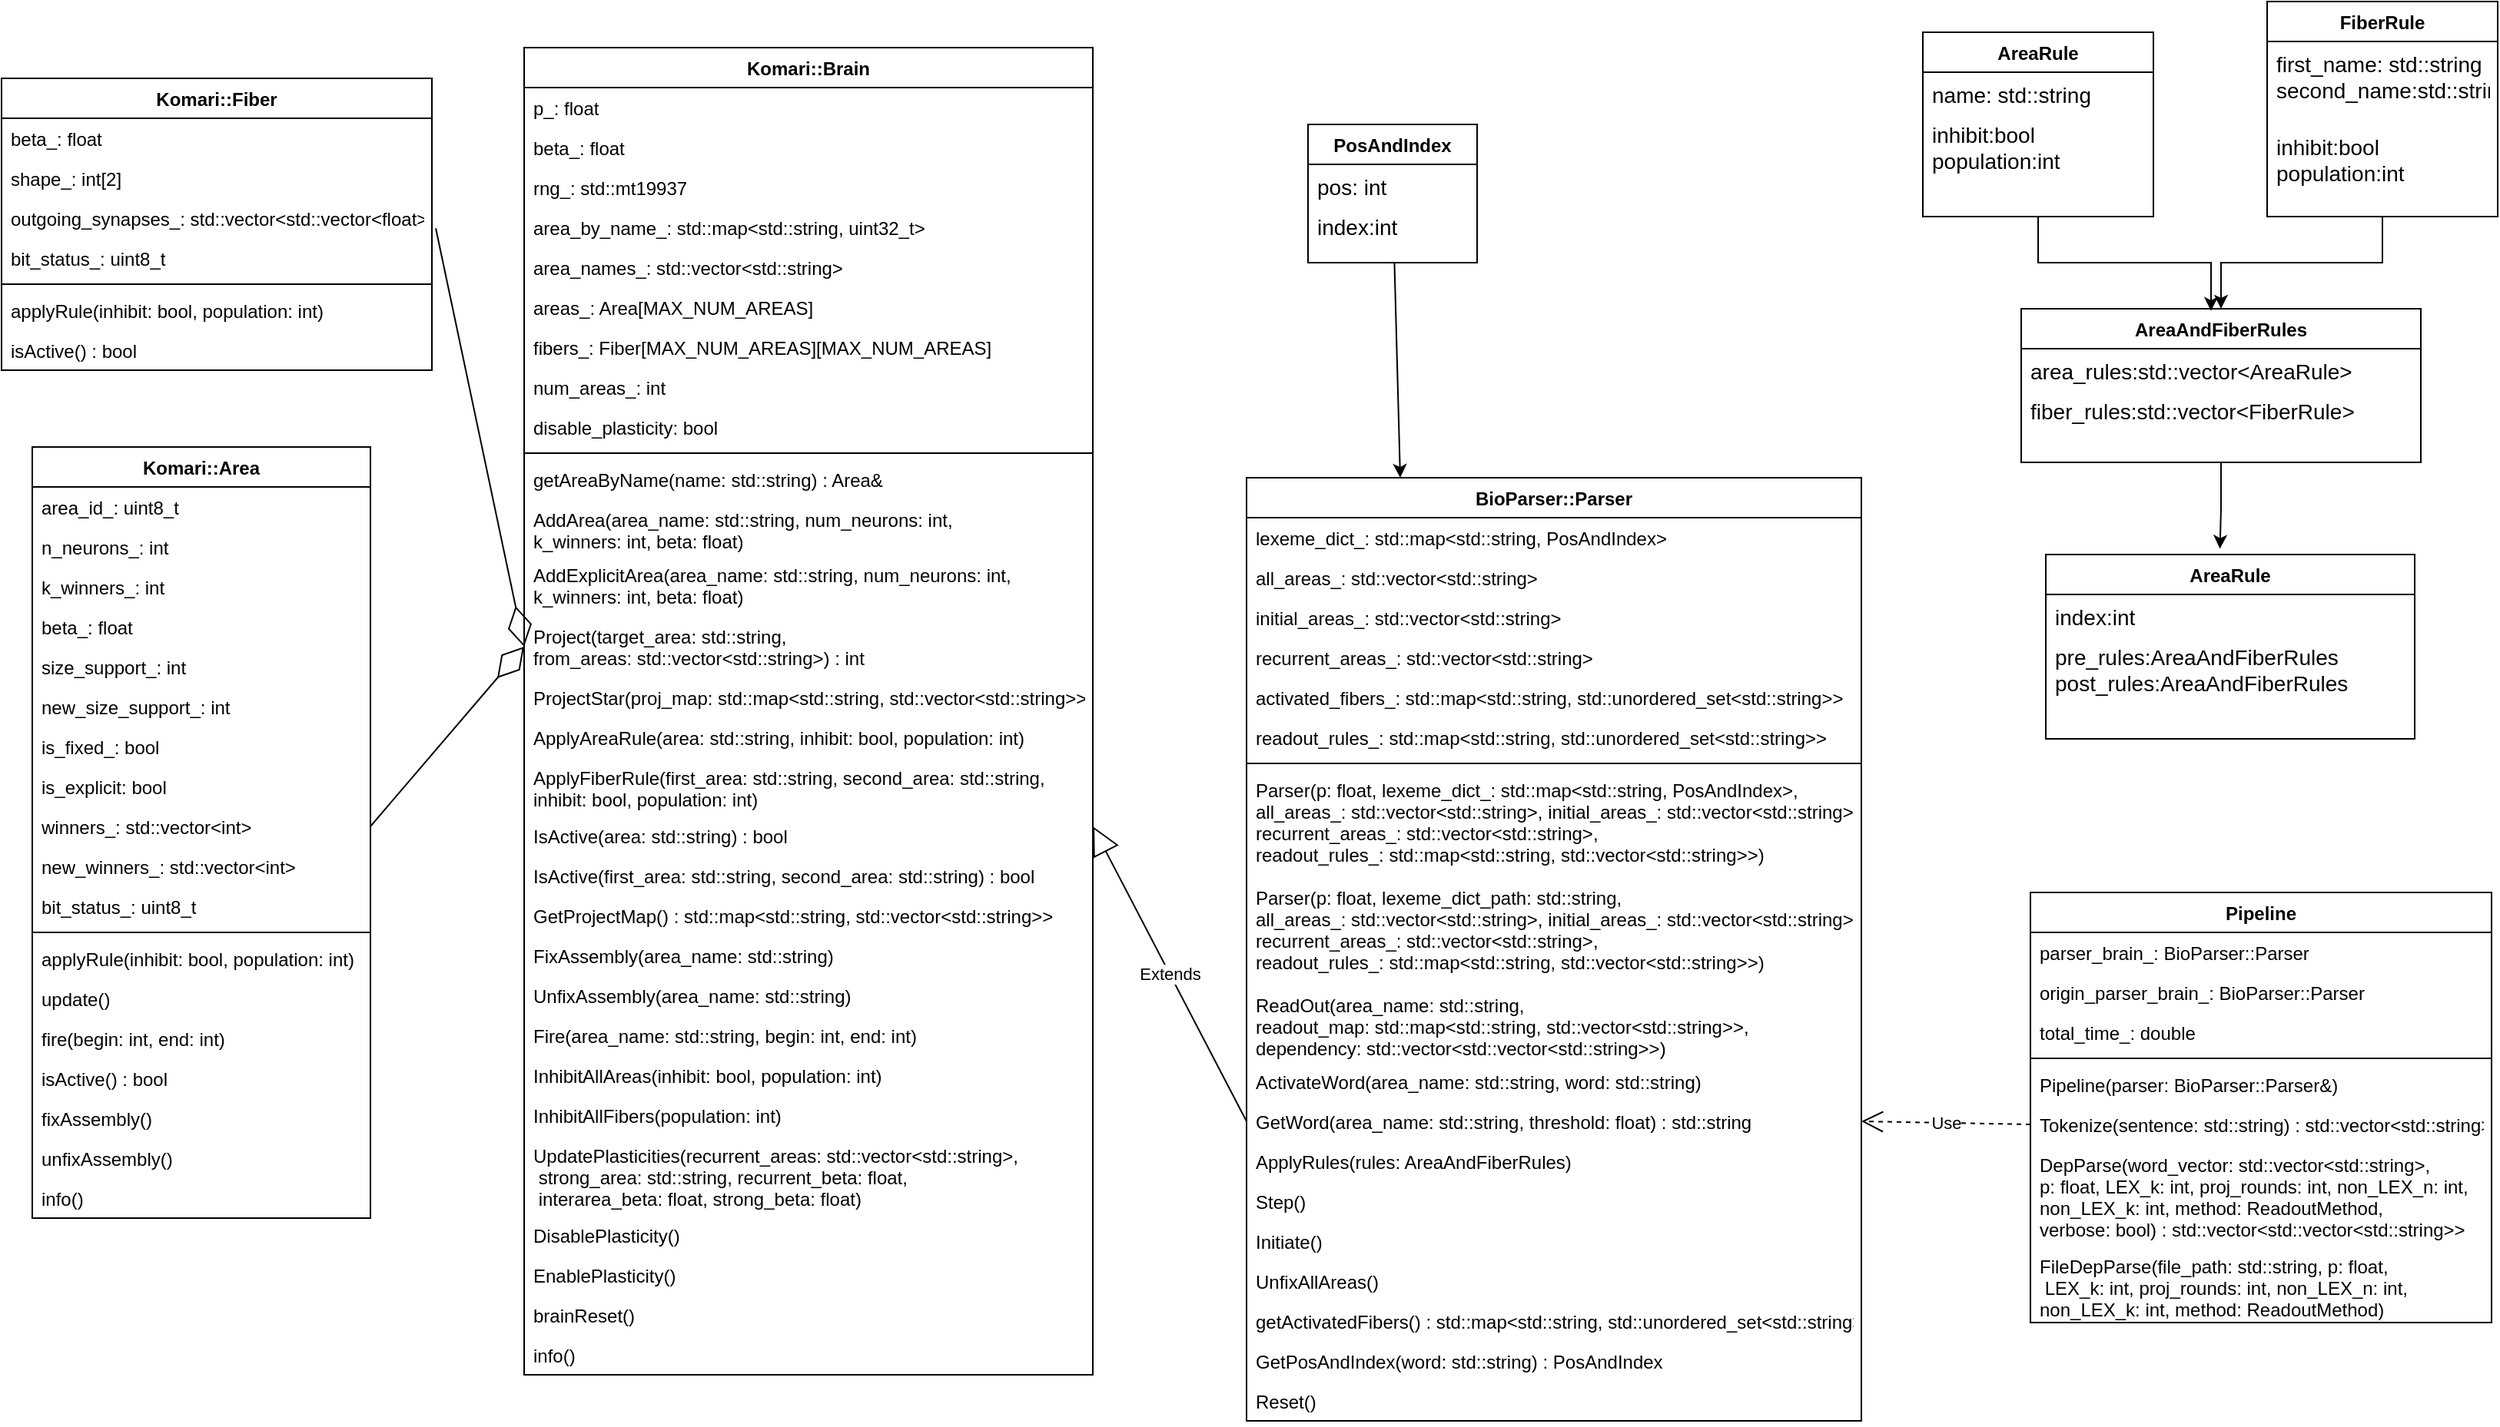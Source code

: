 <mxfile version="24.4.4" type="device">
  <diagram id="C5RBs43oDa-KdzZeNtuy" name="Page-1">
    <mxGraphModel dx="1822" dy="1058" grid="1" gridSize="10" guides="1" tooltips="1" connect="1" arrows="1" fold="1" page="1" pageScale="1" pageWidth="827" pageHeight="1169" math="0" shadow="0">
      <root>
        <mxCell id="WIyWlLk6GJQsqaUBKTNV-0" />
        <mxCell id="WIyWlLk6GJQsqaUBKTNV-1" parent="WIyWlLk6GJQsqaUBKTNV-0" />
        <mxCell id="zkfFHV4jXpPFQw0GAbJ--0" value="Komari::Area" style="swimlane;fontStyle=1;align=center;verticalAlign=top;childLayout=stackLayout;horizontal=1;startSize=26;horizontalStack=0;resizeParent=1;resizeLast=0;collapsible=1;marginBottom=0;rounded=0;shadow=0;strokeWidth=1;" parent="WIyWlLk6GJQsqaUBKTNV-1" vertex="1">
          <mxGeometry x="170" y="510" width="220" height="502" as="geometry">
            <mxRectangle x="230" y="140" width="160" height="26" as="alternateBounds" />
          </mxGeometry>
        </mxCell>
        <mxCell id="zkfFHV4jXpPFQw0GAbJ--1" value="area_id_: uint8_t" style="text;align=left;verticalAlign=top;spacingLeft=4;spacingRight=4;overflow=hidden;rotatable=0;points=[[0,0.5],[1,0.5]];portConstraint=eastwest;" parent="zkfFHV4jXpPFQw0GAbJ--0" vertex="1">
          <mxGeometry y="26" width="220" height="26" as="geometry" />
        </mxCell>
        <mxCell id="zkfFHV4jXpPFQw0GAbJ--2" value="n_neurons_: int" style="text;align=left;verticalAlign=top;spacingLeft=4;spacingRight=4;overflow=hidden;rotatable=0;points=[[0,0.5],[1,0.5]];portConstraint=eastwest;rounded=0;shadow=0;html=0;" parent="zkfFHV4jXpPFQw0GAbJ--0" vertex="1">
          <mxGeometry y="52" width="220" height="26" as="geometry" />
        </mxCell>
        <mxCell id="zkfFHV4jXpPFQw0GAbJ--3" value="k_winners_: int" style="text;align=left;verticalAlign=top;spacingLeft=4;spacingRight=4;overflow=hidden;rotatable=0;points=[[0,0.5],[1,0.5]];portConstraint=eastwest;rounded=0;shadow=0;html=0;" parent="zkfFHV4jXpPFQw0GAbJ--0" vertex="1">
          <mxGeometry y="78" width="220" height="26" as="geometry" />
        </mxCell>
        <mxCell id="tottdEG-GUZgyUz6kuhv-3" value="beta_: float" style="text;align=left;verticalAlign=top;spacingLeft=4;spacingRight=4;overflow=hidden;rotatable=0;points=[[0,0.5],[1,0.5]];portConstraint=eastwest;rounded=0;shadow=0;html=0;" parent="zkfFHV4jXpPFQw0GAbJ--0" vertex="1">
          <mxGeometry y="104" width="220" height="26" as="geometry" />
        </mxCell>
        <mxCell id="tottdEG-GUZgyUz6kuhv-4" value="size_support_: int" style="text;align=left;verticalAlign=top;spacingLeft=4;spacingRight=4;overflow=hidden;rotatable=0;points=[[0,0.5],[1,0.5]];portConstraint=eastwest;rounded=0;shadow=0;html=0;" parent="zkfFHV4jXpPFQw0GAbJ--0" vertex="1">
          <mxGeometry y="130" width="220" height="26" as="geometry" />
        </mxCell>
        <mxCell id="tottdEG-GUZgyUz6kuhv-6" value="new_size_support_: int" style="text;align=left;verticalAlign=top;spacingLeft=4;spacingRight=4;overflow=hidden;rotatable=0;points=[[0,0.5],[1,0.5]];portConstraint=eastwest;rounded=0;shadow=0;html=0;" parent="zkfFHV4jXpPFQw0GAbJ--0" vertex="1">
          <mxGeometry y="156" width="220" height="26" as="geometry" />
        </mxCell>
        <mxCell id="tottdEG-GUZgyUz6kuhv-7" value="is_fixed_: bool" style="text;align=left;verticalAlign=top;spacingLeft=4;spacingRight=4;overflow=hidden;rotatable=0;points=[[0,0.5],[1,0.5]];portConstraint=eastwest;rounded=0;shadow=0;html=0;" parent="zkfFHV4jXpPFQw0GAbJ--0" vertex="1">
          <mxGeometry y="182" width="220" height="26" as="geometry" />
        </mxCell>
        <mxCell id="tottdEG-GUZgyUz6kuhv-5" value="is_explicit: bool" style="text;align=left;verticalAlign=top;spacingLeft=4;spacingRight=4;overflow=hidden;rotatable=0;points=[[0,0.5],[1,0.5]];portConstraint=eastwest;rounded=0;shadow=0;html=0;" parent="zkfFHV4jXpPFQw0GAbJ--0" vertex="1">
          <mxGeometry y="208" width="220" height="26" as="geometry" />
        </mxCell>
        <mxCell id="tottdEG-GUZgyUz6kuhv-9" value="winners_: std::vector&lt;int&gt;" style="text;align=left;verticalAlign=top;spacingLeft=4;spacingRight=4;overflow=hidden;rotatable=0;points=[[0,0.5],[1,0.5]];portConstraint=eastwest;rounded=0;shadow=0;html=0;" parent="zkfFHV4jXpPFQw0GAbJ--0" vertex="1">
          <mxGeometry y="234" width="220" height="26" as="geometry" />
        </mxCell>
        <mxCell id="tottdEG-GUZgyUz6kuhv-8" value="new_winners_: std::vector&lt;int&gt;" style="text;align=left;verticalAlign=top;spacingLeft=4;spacingRight=4;overflow=hidden;rotatable=0;points=[[0,0.5],[1,0.5]];portConstraint=eastwest;rounded=0;shadow=0;html=0;" parent="zkfFHV4jXpPFQw0GAbJ--0" vertex="1">
          <mxGeometry y="260" width="220" height="26" as="geometry" />
        </mxCell>
        <mxCell id="tottdEG-GUZgyUz6kuhv-10" value="bit_status_: uint8_t" style="text;align=left;verticalAlign=top;spacingLeft=4;spacingRight=4;overflow=hidden;rotatable=0;points=[[0,0.5],[1,0.5]];portConstraint=eastwest;rounded=0;shadow=0;html=0;" parent="zkfFHV4jXpPFQw0GAbJ--0" vertex="1">
          <mxGeometry y="286" width="220" height="26" as="geometry" />
        </mxCell>
        <mxCell id="zkfFHV4jXpPFQw0GAbJ--4" value="" style="line;html=1;strokeWidth=1;align=left;verticalAlign=middle;spacingTop=-1;spacingLeft=3;spacingRight=3;rotatable=0;labelPosition=right;points=[];portConstraint=eastwest;" parent="zkfFHV4jXpPFQw0GAbJ--0" vertex="1">
          <mxGeometry y="312" width="220" height="8" as="geometry" />
        </mxCell>
        <mxCell id="tottdEG-GUZgyUz6kuhv-2" value="applyRule(inhibit: bool, population: int)" style="text;align=left;verticalAlign=top;spacingLeft=4;spacingRight=4;overflow=hidden;rotatable=0;points=[[0,0.5],[1,0.5]];portConstraint=eastwest;rounded=0;shadow=0;html=0;" parent="zkfFHV4jXpPFQw0GAbJ--0" vertex="1">
          <mxGeometry y="320" width="220" height="26" as="geometry" />
        </mxCell>
        <mxCell id="tottdEG-GUZgyUz6kuhv-1" value="update()" style="text;align=left;verticalAlign=top;spacingLeft=4;spacingRight=4;overflow=hidden;rotatable=0;points=[[0,0.5],[1,0.5]];portConstraint=eastwest;rounded=0;shadow=0;html=0;" parent="zkfFHV4jXpPFQw0GAbJ--0" vertex="1">
          <mxGeometry y="346" width="220" height="26" as="geometry" />
        </mxCell>
        <mxCell id="tottdEG-GUZgyUz6kuhv-15" value="fire(begin: int, end: int)" style="text;align=left;verticalAlign=top;spacingLeft=4;spacingRight=4;overflow=hidden;rotatable=0;points=[[0,0.5],[1,0.5]];portConstraint=eastwest;" parent="zkfFHV4jXpPFQw0GAbJ--0" vertex="1">
          <mxGeometry y="372" width="220" height="26" as="geometry" />
        </mxCell>
        <mxCell id="tottdEG-GUZgyUz6kuhv-14" value="isActive() : bool" style="text;align=left;verticalAlign=top;spacingLeft=4;spacingRight=4;overflow=hidden;rotatable=0;points=[[0,0.5],[1,0.5]];portConstraint=eastwest;" parent="zkfFHV4jXpPFQw0GAbJ--0" vertex="1">
          <mxGeometry y="398" width="220" height="26" as="geometry" />
        </mxCell>
        <mxCell id="tottdEG-GUZgyUz6kuhv-13" value="fixAssembly()" style="text;align=left;verticalAlign=top;spacingLeft=4;spacingRight=4;overflow=hidden;rotatable=0;points=[[0,0.5],[1,0.5]];portConstraint=eastwest;" parent="zkfFHV4jXpPFQw0GAbJ--0" vertex="1">
          <mxGeometry y="424" width="220" height="26" as="geometry" />
        </mxCell>
        <mxCell id="tottdEG-GUZgyUz6kuhv-16" value="unfixAssembly()" style="text;align=left;verticalAlign=top;spacingLeft=4;spacingRight=4;overflow=hidden;rotatable=0;points=[[0,0.5],[1,0.5]];portConstraint=eastwest;" parent="zkfFHV4jXpPFQw0GAbJ--0" vertex="1">
          <mxGeometry y="450" width="220" height="26" as="geometry" />
        </mxCell>
        <mxCell id="zkfFHV4jXpPFQw0GAbJ--5" value="info()" style="text;align=left;verticalAlign=top;spacingLeft=4;spacingRight=4;overflow=hidden;rotatable=0;points=[[0,0.5],[1,0.5]];portConstraint=eastwest;" parent="zkfFHV4jXpPFQw0GAbJ--0" vertex="1">
          <mxGeometry y="476" width="220" height="26" as="geometry" />
        </mxCell>
        <mxCell id="zkfFHV4jXpPFQw0GAbJ--6" value="Komari::Fiber" style="swimlane;fontStyle=1;align=center;verticalAlign=top;childLayout=stackLayout;horizontal=1;startSize=26;horizontalStack=0;resizeParent=1;resizeLast=0;collapsible=1;marginBottom=0;rounded=0;shadow=0;strokeWidth=1;" parent="WIyWlLk6GJQsqaUBKTNV-1" vertex="1">
          <mxGeometry x="150" y="270" width="280" height="190" as="geometry">
            <mxRectangle x="130" y="380" width="160" height="26" as="alternateBounds" />
          </mxGeometry>
        </mxCell>
        <mxCell id="zkfFHV4jXpPFQw0GAbJ--7" value="beta_: float" style="text;align=left;verticalAlign=top;spacingLeft=4;spacingRight=4;overflow=hidden;rotatable=0;points=[[0,0.5],[1,0.5]];portConstraint=eastwest;" parent="zkfFHV4jXpPFQw0GAbJ--6" vertex="1">
          <mxGeometry y="26" width="280" height="26" as="geometry" />
        </mxCell>
        <mxCell id="tottdEG-GUZgyUz6kuhv-18" value="shape_: int[2]" style="text;align=left;verticalAlign=top;spacingLeft=4;spacingRight=4;overflow=hidden;rotatable=0;points=[[0,0.5],[1,0.5]];portConstraint=eastwest;rounded=0;shadow=0;html=0;" parent="zkfFHV4jXpPFQw0GAbJ--6" vertex="1">
          <mxGeometry y="52" width="280" height="26" as="geometry" />
        </mxCell>
        <mxCell id="tottdEG-GUZgyUz6kuhv-17" value="outgoing_synapses_: std::vector&lt;std::vector&lt;float&gt;&gt;" style="text;align=left;verticalAlign=top;spacingLeft=4;spacingRight=4;overflow=hidden;rotatable=0;points=[[0,0.5],[1,0.5]];portConstraint=eastwest;rounded=0;shadow=0;html=0;" parent="zkfFHV4jXpPFQw0GAbJ--6" vertex="1">
          <mxGeometry y="78" width="280" height="26" as="geometry" />
        </mxCell>
        <mxCell id="zkfFHV4jXpPFQw0GAbJ--8" value="bit_status_: uint8_t" style="text;align=left;verticalAlign=top;spacingLeft=4;spacingRight=4;overflow=hidden;rotatable=0;points=[[0,0.5],[1,0.5]];portConstraint=eastwest;rounded=0;shadow=0;html=0;" parent="zkfFHV4jXpPFQw0GAbJ--6" vertex="1">
          <mxGeometry y="104" width="280" height="26" as="geometry" />
        </mxCell>
        <mxCell id="zkfFHV4jXpPFQw0GAbJ--9" value="" style="line;html=1;strokeWidth=1;align=left;verticalAlign=middle;spacingTop=-1;spacingLeft=3;spacingRight=3;rotatable=0;labelPosition=right;points=[];portConstraint=eastwest;" parent="zkfFHV4jXpPFQw0GAbJ--6" vertex="1">
          <mxGeometry y="130" width="280" height="8" as="geometry" />
        </mxCell>
        <mxCell id="zkfFHV4jXpPFQw0GAbJ--10" value="applyRule(inhibit: bool, population: int)" style="text;align=left;verticalAlign=top;spacingLeft=4;spacingRight=4;overflow=hidden;rotatable=0;points=[[0,0.5],[1,0.5]];portConstraint=eastwest;fontStyle=0" parent="zkfFHV4jXpPFQw0GAbJ--6" vertex="1">
          <mxGeometry y="138" width="280" height="26" as="geometry" />
        </mxCell>
        <mxCell id="zkfFHV4jXpPFQw0GAbJ--11" value="isActive() : bool" style="text;align=left;verticalAlign=top;spacingLeft=4;spacingRight=4;overflow=hidden;rotatable=0;points=[[0,0.5],[1,0.5]];portConstraint=eastwest;" parent="zkfFHV4jXpPFQw0GAbJ--6" vertex="1">
          <mxGeometry y="164" width="280" height="26" as="geometry" />
        </mxCell>
        <mxCell id="tottdEG-GUZgyUz6kuhv-0" value="" style="endArrow=diamondThin;endFill=0;endSize=24;html=1;rounded=0;exitX=1.009;exitY=-0.245;exitDx=0;exitDy=0;entryX=0;entryY=0.5;entryDx=0;entryDy=0;exitPerimeter=0;" parent="WIyWlLk6GJQsqaUBKTNV-1" source="zkfFHV4jXpPFQw0GAbJ--8" target="tottdEG-GUZgyUz6kuhv-41" edge="1">
          <mxGeometry width="160" relative="1" as="geometry">
            <mxPoint x="610" y="1350" as="sourcePoint" />
            <mxPoint x="770" y="1350" as="targetPoint" />
          </mxGeometry>
        </mxCell>
        <mxCell id="tottdEG-GUZgyUz6kuhv-19" value="Komari::Brain" style="swimlane;fontStyle=1;align=center;verticalAlign=top;childLayout=stackLayout;horizontal=1;startSize=26;horizontalStack=0;resizeParent=1;resizeLast=0;collapsible=1;marginBottom=0;rounded=0;shadow=0;strokeWidth=1;" parent="WIyWlLk6GJQsqaUBKTNV-1" vertex="1">
          <mxGeometry x="490" y="250" width="370" height="864" as="geometry">
            <mxRectangle x="130" y="380" width="160" height="26" as="alternateBounds" />
          </mxGeometry>
        </mxCell>
        <mxCell id="tottdEG-GUZgyUz6kuhv-20" value="p_: float" style="text;align=left;verticalAlign=top;spacingLeft=4;spacingRight=4;overflow=hidden;rotatable=0;points=[[0,0.5],[1,0.5]];portConstraint=eastwest;" parent="tottdEG-GUZgyUz6kuhv-19" vertex="1">
          <mxGeometry y="26" width="370" height="26" as="geometry" />
        </mxCell>
        <mxCell id="tottdEG-GUZgyUz6kuhv-21" value="beta_: float" style="text;align=left;verticalAlign=top;spacingLeft=4;spacingRight=4;overflow=hidden;rotatable=0;points=[[0,0.5],[1,0.5]];portConstraint=eastwest;rounded=0;shadow=0;html=0;" parent="tottdEG-GUZgyUz6kuhv-19" vertex="1">
          <mxGeometry y="52" width="370" height="26" as="geometry" />
        </mxCell>
        <mxCell id="tottdEG-GUZgyUz6kuhv-22" value="rng_: std::mt19937" style="text;align=left;verticalAlign=top;spacingLeft=4;spacingRight=4;overflow=hidden;rotatable=0;points=[[0,0.5],[1,0.5]];portConstraint=eastwest;rounded=0;shadow=0;html=0;" parent="tottdEG-GUZgyUz6kuhv-19" vertex="1">
          <mxGeometry y="78" width="370" height="26" as="geometry" />
        </mxCell>
        <mxCell id="tottdEG-GUZgyUz6kuhv-28" value="area_by_name_: std::map&lt;std::string, uint32_t&gt;" style="text;align=left;verticalAlign=top;spacingLeft=4;spacingRight=4;overflow=hidden;rotatable=0;points=[[0,0.5],[1,0.5]];portConstraint=eastwest;rounded=0;shadow=0;html=0;" parent="tottdEG-GUZgyUz6kuhv-19" vertex="1">
          <mxGeometry y="104" width="370" height="26" as="geometry" />
        </mxCell>
        <mxCell id="tottdEG-GUZgyUz6kuhv-29" value="area_names_: std::vector&lt;std::string&gt;" style="text;align=left;verticalAlign=top;spacingLeft=4;spacingRight=4;overflow=hidden;rotatable=0;points=[[0,0.5],[1,0.5]];portConstraint=eastwest;rounded=0;shadow=0;html=0;" parent="tottdEG-GUZgyUz6kuhv-19" vertex="1">
          <mxGeometry y="130" width="370" height="26" as="geometry" />
        </mxCell>
        <mxCell id="tottdEG-GUZgyUz6kuhv-30" value="areas_: Area[MAX_NUM_AREAS]" style="text;align=left;verticalAlign=top;spacingLeft=4;spacingRight=4;overflow=hidden;rotatable=0;points=[[0,0.5],[1,0.5]];portConstraint=eastwest;rounded=0;shadow=0;html=0;" parent="tottdEG-GUZgyUz6kuhv-19" vertex="1">
          <mxGeometry y="156" width="370" height="26" as="geometry" />
        </mxCell>
        <mxCell id="tottdEG-GUZgyUz6kuhv-27" value="fibers_: Fiber[MAX_NUM_AREAS][MAX_NUM_AREAS]" style="text;align=left;verticalAlign=top;spacingLeft=4;spacingRight=4;overflow=hidden;rotatable=0;points=[[0,0.5],[1,0.5]];portConstraint=eastwest;rounded=0;shadow=0;html=0;" parent="tottdEG-GUZgyUz6kuhv-19" vertex="1">
          <mxGeometry y="182" width="370" height="26" as="geometry" />
        </mxCell>
        <mxCell id="tottdEG-GUZgyUz6kuhv-35" value="num_areas_: int" style="text;align=left;verticalAlign=top;spacingLeft=4;spacingRight=4;overflow=hidden;rotatable=0;points=[[0,0.5],[1,0.5]];portConstraint=eastwest;rounded=0;shadow=0;html=0;" parent="tottdEG-GUZgyUz6kuhv-19" vertex="1">
          <mxGeometry y="208" width="370" height="26" as="geometry" />
        </mxCell>
        <mxCell id="tottdEG-GUZgyUz6kuhv-23" value="disable_plasticity: bool" style="text;align=left;verticalAlign=top;spacingLeft=4;spacingRight=4;overflow=hidden;rotatable=0;points=[[0,0.5],[1,0.5]];portConstraint=eastwest;rounded=0;shadow=0;html=0;" parent="tottdEG-GUZgyUz6kuhv-19" vertex="1">
          <mxGeometry y="234" width="370" height="26" as="geometry" />
        </mxCell>
        <mxCell id="tottdEG-GUZgyUz6kuhv-24" value="" style="line;html=1;strokeWidth=1;align=left;verticalAlign=middle;spacingTop=-1;spacingLeft=3;spacingRight=3;rotatable=0;labelPosition=right;points=[];portConstraint=eastwest;" parent="tottdEG-GUZgyUz6kuhv-19" vertex="1">
          <mxGeometry y="260" width="370" height="8" as="geometry" />
        </mxCell>
        <mxCell id="tottdEG-GUZgyUz6kuhv-25" value="getAreaByName(name: std::string) : Area&amp;" style="text;align=left;verticalAlign=top;spacingLeft=4;spacingRight=4;overflow=hidden;rotatable=0;points=[[0,0.5],[1,0.5]];portConstraint=eastwest;fontStyle=0" parent="tottdEG-GUZgyUz6kuhv-19" vertex="1">
          <mxGeometry y="268" width="370" height="26" as="geometry" />
        </mxCell>
        <mxCell id="tottdEG-GUZgyUz6kuhv-38" value="AddArea(area_name: std::string, num_neurons: int, &#xa;k_winners: int, beta: float)" style="text;align=left;verticalAlign=top;spacingLeft=4;spacingRight=4;overflow=hidden;rotatable=0;points=[[0,0.5],[1,0.5]];portConstraint=eastwest;" parent="tottdEG-GUZgyUz6kuhv-19" vertex="1">
          <mxGeometry y="294" width="370" height="36" as="geometry" />
        </mxCell>
        <mxCell id="tottdEG-GUZgyUz6kuhv-42" value="AddExplicitArea(area_name: std::string, num_neurons: int, &#xa;k_winners: int, beta: float)" style="text;align=left;verticalAlign=top;spacingLeft=4;spacingRight=4;overflow=hidden;rotatable=0;points=[[0,0.5],[1,0.5]];portConstraint=eastwest;" parent="tottdEG-GUZgyUz6kuhv-19" vertex="1">
          <mxGeometry y="330" width="370" height="40" as="geometry" />
        </mxCell>
        <mxCell id="tottdEG-GUZgyUz6kuhv-41" value="Project(target_area: std::string, &#xa;from_areas: std::vector&lt;std::string&gt;) : int" style="text;align=left;verticalAlign=top;spacingLeft=4;spacingRight=4;overflow=hidden;rotatable=0;points=[[0,0.5],[1,0.5]];portConstraint=eastwest;" parent="tottdEG-GUZgyUz6kuhv-19" vertex="1">
          <mxGeometry y="370" width="370" height="40" as="geometry" />
        </mxCell>
        <mxCell id="tottdEG-GUZgyUz6kuhv-39" value="ProjectStar(proj_map: std::map&lt;std::string, std::vector&lt;std::string&gt;&gt;)" style="text;align=left;verticalAlign=top;spacingLeft=4;spacingRight=4;overflow=hidden;rotatable=0;points=[[0,0.5],[1,0.5]];portConstraint=eastwest;" parent="tottdEG-GUZgyUz6kuhv-19" vertex="1">
          <mxGeometry y="410" width="370" height="26" as="geometry" />
        </mxCell>
        <mxCell id="tottdEG-GUZgyUz6kuhv-40" value="ApplyAreaRule(area: std::string, inhibit: bool, population: int)" style="text;align=left;verticalAlign=top;spacingLeft=4;spacingRight=4;overflow=hidden;rotatable=0;points=[[0,0.5],[1,0.5]];portConstraint=eastwest;" parent="tottdEG-GUZgyUz6kuhv-19" vertex="1">
          <mxGeometry y="436" width="370" height="26" as="geometry" />
        </mxCell>
        <mxCell id="tottdEG-GUZgyUz6kuhv-37" value="ApplyFiberRule(first_area: std::string, second_area: std::string, &#xa;inhibit: bool, population: int)" style="text;align=left;verticalAlign=top;spacingLeft=4;spacingRight=4;overflow=hidden;rotatable=0;points=[[0,0.5],[1,0.5]];portConstraint=eastwest;" parent="tottdEG-GUZgyUz6kuhv-19" vertex="1">
          <mxGeometry y="462" width="370" height="38" as="geometry" />
        </mxCell>
        <mxCell id="tottdEG-GUZgyUz6kuhv-43" value="IsActive(area: std::string) : bool" style="text;align=left;verticalAlign=top;spacingLeft=4;spacingRight=4;overflow=hidden;rotatable=0;points=[[0,0.5],[1,0.5]];portConstraint=eastwest;" parent="tottdEG-GUZgyUz6kuhv-19" vertex="1">
          <mxGeometry y="500" width="370" height="26" as="geometry" />
        </mxCell>
        <mxCell id="tottdEG-GUZgyUz6kuhv-48" value="IsActive(first_area: std::string, second_area: std::string) : bool" style="text;align=left;verticalAlign=top;spacingLeft=4;spacingRight=4;overflow=hidden;rotatable=0;points=[[0,0.5],[1,0.5]];portConstraint=eastwest;" parent="tottdEG-GUZgyUz6kuhv-19" vertex="1">
          <mxGeometry y="526" width="370" height="26" as="geometry" />
        </mxCell>
        <mxCell id="tottdEG-GUZgyUz6kuhv-47" value="GetProjectMap() : std::map&lt;std::string, std::vector&lt;std::string&gt;&gt;" style="text;align=left;verticalAlign=top;spacingLeft=4;spacingRight=4;overflow=hidden;rotatable=0;points=[[0,0.5],[1,0.5]];portConstraint=eastwest;" parent="tottdEG-GUZgyUz6kuhv-19" vertex="1">
          <mxGeometry y="552" width="370" height="26" as="geometry" />
        </mxCell>
        <mxCell id="tottdEG-GUZgyUz6kuhv-46" value="FixAssembly(area_name: std::string)" style="text;align=left;verticalAlign=top;spacingLeft=4;spacingRight=4;overflow=hidden;rotatable=0;points=[[0,0.5],[1,0.5]];portConstraint=eastwest;" parent="tottdEG-GUZgyUz6kuhv-19" vertex="1">
          <mxGeometry y="578" width="370" height="26" as="geometry" />
        </mxCell>
        <mxCell id="tottdEG-GUZgyUz6kuhv-44" value="UnfixAssembly(area_name: std::string)" style="text;align=left;verticalAlign=top;spacingLeft=4;spacingRight=4;overflow=hidden;rotatable=0;points=[[0,0.5],[1,0.5]];portConstraint=eastwest;" parent="tottdEG-GUZgyUz6kuhv-19" vertex="1">
          <mxGeometry y="604" width="370" height="26" as="geometry" />
        </mxCell>
        <mxCell id="tottdEG-GUZgyUz6kuhv-45" value="Fire(area_name: std::string, begin: int, end: int)" style="text;align=left;verticalAlign=top;spacingLeft=4;spacingRight=4;overflow=hidden;rotatable=0;points=[[0,0.5],[1,0.5]];portConstraint=eastwest;" parent="tottdEG-GUZgyUz6kuhv-19" vertex="1">
          <mxGeometry y="630" width="370" height="26" as="geometry" />
        </mxCell>
        <mxCell id="tottdEG-GUZgyUz6kuhv-50" value="InhibitAllAreas(inhibit: bool, population: int)" style="text;align=left;verticalAlign=top;spacingLeft=4;spacingRight=4;overflow=hidden;rotatable=0;points=[[0,0.5],[1,0.5]];portConstraint=eastwest;" parent="tottdEG-GUZgyUz6kuhv-19" vertex="1">
          <mxGeometry y="656" width="370" height="26" as="geometry" />
        </mxCell>
        <mxCell id="tottdEG-GUZgyUz6kuhv-51" value="InhibitAllFibers(population: int)" style="text;align=left;verticalAlign=top;spacingLeft=4;spacingRight=4;overflow=hidden;rotatable=0;points=[[0,0.5],[1,0.5]];portConstraint=eastwest;" parent="tottdEG-GUZgyUz6kuhv-19" vertex="1">
          <mxGeometry y="682" width="370" height="26" as="geometry" />
        </mxCell>
        <mxCell id="tottdEG-GUZgyUz6kuhv-49" value="UpdatePlasticities(recurrent_areas: std::vector&lt;std::string&gt;,&#xa; strong_area: std::string, recurrent_beta: float,&#xa; interarea_beta: float, strong_beta: float)" style="text;align=left;verticalAlign=top;spacingLeft=4;spacingRight=4;overflow=hidden;rotatable=0;points=[[0,0.5],[1,0.5]];portConstraint=eastwest;" parent="tottdEG-GUZgyUz6kuhv-19" vertex="1">
          <mxGeometry y="708" width="370" height="52" as="geometry" />
        </mxCell>
        <mxCell id="tottdEG-GUZgyUz6kuhv-53" value="DisablePlasticity()" style="text;align=left;verticalAlign=top;spacingLeft=4;spacingRight=4;overflow=hidden;rotatable=0;points=[[0,0.5],[1,0.5]];portConstraint=eastwest;" parent="tottdEG-GUZgyUz6kuhv-19" vertex="1">
          <mxGeometry y="760" width="370" height="26" as="geometry" />
        </mxCell>
        <mxCell id="tottdEG-GUZgyUz6kuhv-52" value="EnablePlasticity()" style="text;align=left;verticalAlign=top;spacingLeft=4;spacingRight=4;overflow=hidden;rotatable=0;points=[[0,0.5],[1,0.5]];portConstraint=eastwest;" parent="tottdEG-GUZgyUz6kuhv-19" vertex="1">
          <mxGeometry y="786" width="370" height="26" as="geometry" />
        </mxCell>
        <mxCell id="tottdEG-GUZgyUz6kuhv-54" value="brainReset()" style="text;align=left;verticalAlign=top;spacingLeft=4;spacingRight=4;overflow=hidden;rotatable=0;points=[[0,0.5],[1,0.5]];portConstraint=eastwest;" parent="tottdEG-GUZgyUz6kuhv-19" vertex="1">
          <mxGeometry y="812" width="370" height="26" as="geometry" />
        </mxCell>
        <mxCell id="tottdEG-GUZgyUz6kuhv-26" value="info()" style="text;align=left;verticalAlign=top;spacingLeft=4;spacingRight=4;overflow=hidden;rotatable=0;points=[[0,0.5],[1,0.5]];portConstraint=eastwest;" parent="tottdEG-GUZgyUz6kuhv-19" vertex="1">
          <mxGeometry y="838" width="370" height="26" as="geometry" />
        </mxCell>
        <mxCell id="tottdEG-GUZgyUz6kuhv-55" value="BioParser::Parser" style="swimlane;fontStyle=1;align=center;verticalAlign=top;childLayout=stackLayout;horizontal=1;startSize=26;horizontalStack=0;resizeParent=1;resizeLast=0;collapsible=1;marginBottom=0;rounded=0;shadow=0;strokeWidth=1;" parent="WIyWlLk6GJQsqaUBKTNV-1" vertex="1">
          <mxGeometry x="960" y="530" width="400" height="614" as="geometry">
            <mxRectangle x="230" y="140" width="160" height="26" as="alternateBounds" />
          </mxGeometry>
        </mxCell>
        <mxCell id="tottdEG-GUZgyUz6kuhv-56" value="lexeme_dict_: std::map&lt;std::string, PosAndIndex&gt;" style="text;align=left;verticalAlign=top;spacingLeft=4;spacingRight=4;overflow=hidden;rotatable=0;points=[[0,0.5],[1,0.5]];portConstraint=eastwest;" parent="tottdEG-GUZgyUz6kuhv-55" vertex="1">
          <mxGeometry y="26" width="400" height="26" as="geometry" />
        </mxCell>
        <mxCell id="tottdEG-GUZgyUz6kuhv-57" value="all_areas_: std::vector&lt;std::string&gt;" style="text;align=left;verticalAlign=top;spacingLeft=4;spacingRight=4;overflow=hidden;rotatable=0;points=[[0,0.5],[1,0.5]];portConstraint=eastwest;rounded=0;shadow=0;html=0;" parent="tottdEG-GUZgyUz6kuhv-55" vertex="1">
          <mxGeometry y="52" width="400" height="26" as="geometry" />
        </mxCell>
        <mxCell id="tottdEG-GUZgyUz6kuhv-58" value="initial_areas_: std::vector&lt;std::string&gt;" style="text;align=left;verticalAlign=top;spacingLeft=4;spacingRight=4;overflow=hidden;rotatable=0;points=[[0,0.5],[1,0.5]];portConstraint=eastwest;rounded=0;shadow=0;html=0;" parent="tottdEG-GUZgyUz6kuhv-55" vertex="1">
          <mxGeometry y="78" width="400" height="26" as="geometry" />
        </mxCell>
        <mxCell id="tottdEG-GUZgyUz6kuhv-59" value="recurrent_areas_: std::vector&lt;std::string&gt;" style="text;align=left;verticalAlign=top;spacingLeft=4;spacingRight=4;overflow=hidden;rotatable=0;points=[[0,0.5],[1,0.5]];portConstraint=eastwest;rounded=0;shadow=0;html=0;" parent="tottdEG-GUZgyUz6kuhv-55" vertex="1">
          <mxGeometry y="104" width="400" height="26" as="geometry" />
        </mxCell>
        <mxCell id="tottdEG-GUZgyUz6kuhv-60" value="activated_fibers_: std::map&lt;std::string, std::unordered_set&lt;std::string&gt;&gt;" style="text;align=left;verticalAlign=top;spacingLeft=4;spacingRight=4;overflow=hidden;rotatable=0;points=[[0,0.5],[1,0.5]];portConstraint=eastwest;rounded=0;shadow=0;html=0;" parent="tottdEG-GUZgyUz6kuhv-55" vertex="1">
          <mxGeometry y="130" width="400" height="26" as="geometry" />
        </mxCell>
        <mxCell id="tottdEG-GUZgyUz6kuhv-61" value="readout_rules_: std::map&lt;std::string, std::unordered_set&lt;std::string&gt;&gt;" style="text;align=left;verticalAlign=top;spacingLeft=4;spacingRight=4;overflow=hidden;rotatable=0;points=[[0,0.5],[1,0.5]];portConstraint=eastwest;rounded=0;shadow=0;html=0;" parent="tottdEG-GUZgyUz6kuhv-55" vertex="1">
          <mxGeometry y="156" width="400" height="26" as="geometry" />
        </mxCell>
        <mxCell id="tottdEG-GUZgyUz6kuhv-67" value="" style="line;html=1;strokeWidth=1;align=left;verticalAlign=middle;spacingTop=-1;spacingLeft=3;spacingRight=3;rotatable=0;labelPosition=right;points=[];portConstraint=eastwest;" parent="tottdEG-GUZgyUz6kuhv-55" vertex="1">
          <mxGeometry y="182" width="400" height="8" as="geometry" />
        </mxCell>
        <mxCell id="tottdEG-GUZgyUz6kuhv-68" value="Parser(p: float, lexeme_dict_: std::map&lt;std::string, PosAndIndex&gt;, &#xa;all_areas_: std::vector&lt;std::string&gt;, initial_areas_: std::vector&lt;std::string&gt;, &#xa;recurrent_areas_: std::vector&lt;std::string&gt;, &#xa;readout_rules_: std::map&lt;std::string, std::vector&lt;std::string&gt;&gt;)" style="text;align=left;verticalAlign=top;spacingLeft=4;spacingRight=4;overflow=hidden;rotatable=0;points=[[0,0.5],[1,0.5]];portConstraint=eastwest;rounded=0;shadow=0;html=0;" parent="tottdEG-GUZgyUz6kuhv-55" vertex="1">
          <mxGeometry y="190" width="400" height="70" as="geometry" />
        </mxCell>
        <mxCell id="tottdEG-GUZgyUz6kuhv-69" value="Parser(p: float, lexeme_dict_path: std::string, &#xa;all_areas_: std::vector&lt;std::string&gt;, initial_areas_: std::vector&lt;std::string&gt;, &#xa;recurrent_areas_: std::vector&lt;std::string&gt;, &#xa;readout_rules_: std::map&lt;std::string, std::vector&lt;std::string&gt;&gt;)" style="text;align=left;verticalAlign=top;spacingLeft=4;spacingRight=4;overflow=hidden;rotatable=0;points=[[0,0.5],[1,0.5]];portConstraint=eastwest;rounded=0;shadow=0;html=0;" parent="tottdEG-GUZgyUz6kuhv-55" vertex="1">
          <mxGeometry y="260" width="400" height="70" as="geometry" />
        </mxCell>
        <mxCell id="tottdEG-GUZgyUz6kuhv-70" value="ReadOut(area_name: std::string, &#xa;readout_map: std::map&lt;std::string, std::vector&lt;std::string&gt;&gt;, &#xa;dependency: std::vector&lt;std::vector&lt;std::string&gt;&gt;)" style="text;align=left;verticalAlign=top;spacingLeft=4;spacingRight=4;overflow=hidden;rotatable=0;points=[[0,0.5],[1,0.5]];portConstraint=eastwest;" parent="tottdEG-GUZgyUz6kuhv-55" vertex="1">
          <mxGeometry y="330" width="400" height="50" as="geometry" />
        </mxCell>
        <mxCell id="tottdEG-GUZgyUz6kuhv-71" value="ActivateWord(area_name: std::string, word: std::string)" style="text;align=left;verticalAlign=top;spacingLeft=4;spacingRight=4;overflow=hidden;rotatable=0;points=[[0,0.5],[1,0.5]];portConstraint=eastwest;" parent="tottdEG-GUZgyUz6kuhv-55" vertex="1">
          <mxGeometry y="380" width="400" height="26" as="geometry" />
        </mxCell>
        <mxCell id="tottdEG-GUZgyUz6kuhv-72" value="GetWord(area_name: std::string, threshold: float) : std::string" style="text;align=left;verticalAlign=top;spacingLeft=4;spacingRight=4;overflow=hidden;rotatable=0;points=[[0,0.5],[1,0.5]];portConstraint=eastwest;" parent="tottdEG-GUZgyUz6kuhv-55" vertex="1">
          <mxGeometry y="406" width="400" height="26" as="geometry" />
        </mxCell>
        <mxCell id="tottdEG-GUZgyUz6kuhv-73" value="ApplyRules(rules: AreaAndFiberRules)" style="text;align=left;verticalAlign=top;spacingLeft=4;spacingRight=4;overflow=hidden;rotatable=0;points=[[0,0.5],[1,0.5]];portConstraint=eastwest;" parent="tottdEG-GUZgyUz6kuhv-55" vertex="1">
          <mxGeometry y="432" width="400" height="26" as="geometry" />
        </mxCell>
        <mxCell id="tottdEG-GUZgyUz6kuhv-74" value="Step()" style="text;align=left;verticalAlign=top;spacingLeft=4;spacingRight=4;overflow=hidden;rotatable=0;points=[[0,0.5],[1,0.5]];portConstraint=eastwest;" parent="tottdEG-GUZgyUz6kuhv-55" vertex="1">
          <mxGeometry y="458" width="400" height="26" as="geometry" />
        </mxCell>
        <mxCell id="tottdEG-GUZgyUz6kuhv-75" value="Initiate()" style="text;align=left;verticalAlign=top;spacingLeft=4;spacingRight=4;overflow=hidden;rotatable=0;points=[[0,0.5],[1,0.5]];portConstraint=eastwest;" parent="tottdEG-GUZgyUz6kuhv-55" vertex="1">
          <mxGeometry y="484" width="400" height="26" as="geometry" />
        </mxCell>
        <mxCell id="tottdEG-GUZgyUz6kuhv-76" value="UnfixAllAreas()" style="text;align=left;verticalAlign=top;spacingLeft=4;spacingRight=4;overflow=hidden;rotatable=0;points=[[0,0.5],[1,0.5]];portConstraint=eastwest;" parent="tottdEG-GUZgyUz6kuhv-55" vertex="1">
          <mxGeometry y="510" width="400" height="26" as="geometry" />
        </mxCell>
        <mxCell id="tottdEG-GUZgyUz6kuhv-77" value="getActivatedFibers() : std::map&lt;std::string, std::unordered_set&lt;std::string&gt;&gt;" style="text;align=left;verticalAlign=top;spacingLeft=4;spacingRight=4;overflow=hidden;rotatable=0;points=[[0,0.5],[1,0.5]];portConstraint=eastwest;" parent="tottdEG-GUZgyUz6kuhv-55" vertex="1">
          <mxGeometry y="536" width="400" height="26" as="geometry" />
        </mxCell>
        <mxCell id="tottdEG-GUZgyUz6kuhv-78" value="GetPosAndIndex(word: std::string) : PosAndIndex" style="text;align=left;verticalAlign=top;spacingLeft=4;spacingRight=4;overflow=hidden;rotatable=0;points=[[0,0.5],[1,0.5]];portConstraint=eastwest;" parent="tottdEG-GUZgyUz6kuhv-55" vertex="1">
          <mxGeometry y="562" width="400" height="26" as="geometry" />
        </mxCell>
        <mxCell id="tottdEG-GUZgyUz6kuhv-79" value="Reset()" style="text;align=left;verticalAlign=top;spacingLeft=4;spacingRight=4;overflow=hidden;rotatable=0;points=[[0,0.5],[1,0.5]];portConstraint=eastwest;" parent="tottdEG-GUZgyUz6kuhv-55" vertex="1">
          <mxGeometry y="588" width="400" height="26" as="geometry" />
        </mxCell>
        <mxCell id="tottdEG-GUZgyUz6kuhv-80" value="Pipeline" style="swimlane;fontStyle=1;align=center;verticalAlign=top;childLayout=stackLayout;horizontal=1;startSize=26;horizontalStack=0;resizeParent=1;resizeLast=0;collapsible=1;marginBottom=0;rounded=0;shadow=0;strokeWidth=1;" parent="WIyWlLk6GJQsqaUBKTNV-1" vertex="1">
          <mxGeometry x="1470" y="800" width="300" height="280" as="geometry">
            <mxRectangle x="230" y="140" width="160" height="26" as="alternateBounds" />
          </mxGeometry>
        </mxCell>
        <mxCell id="tottdEG-GUZgyUz6kuhv-81" value="parser_brain_: BioParser::Parser" style="text;align=left;verticalAlign=top;spacingLeft=4;spacingRight=4;overflow=hidden;rotatable=0;points=[[0,0.5],[1,0.5]];portConstraint=eastwest;" parent="tottdEG-GUZgyUz6kuhv-80" vertex="1">
          <mxGeometry y="26" width="300" height="26" as="geometry" />
        </mxCell>
        <mxCell id="tottdEG-GUZgyUz6kuhv-82" value="origin_parser_brain_: BioParser::Parser" style="text;align=left;verticalAlign=top;spacingLeft=4;spacingRight=4;overflow=hidden;rotatable=0;points=[[0,0.5],[1,0.5]];portConstraint=eastwest;rounded=0;shadow=0;html=0;" parent="tottdEG-GUZgyUz6kuhv-80" vertex="1">
          <mxGeometry y="52" width="300" height="26" as="geometry" />
        </mxCell>
        <mxCell id="tottdEG-GUZgyUz6kuhv-83" value="total_time_: double" style="text;align=left;verticalAlign=top;spacingLeft=4;spacingRight=4;overflow=hidden;rotatable=0;points=[[0,0.5],[1,0.5]];portConstraint=eastwest;rounded=0;shadow=0;html=0;" parent="tottdEG-GUZgyUz6kuhv-80" vertex="1">
          <mxGeometry y="78" width="300" height="26" as="geometry" />
        </mxCell>
        <mxCell id="tottdEG-GUZgyUz6kuhv-87" value="" style="line;html=1;strokeWidth=1;align=left;verticalAlign=middle;spacingTop=-1;spacingLeft=3;spacingRight=3;rotatable=0;labelPosition=right;points=[];portConstraint=eastwest;" parent="tottdEG-GUZgyUz6kuhv-80" vertex="1">
          <mxGeometry y="104" width="300" height="8" as="geometry" />
        </mxCell>
        <mxCell id="tottdEG-GUZgyUz6kuhv-88" value="Pipeline(parser: BioParser::Parser&amp;)" style="text;align=left;verticalAlign=top;spacingLeft=4;spacingRight=4;overflow=hidden;rotatable=0;points=[[0,0.5],[1,0.5]];portConstraint=eastwest;rounded=0;shadow=0;html=0;" parent="tottdEG-GUZgyUz6kuhv-80" vertex="1">
          <mxGeometry y="112" width="300" height="26" as="geometry" />
        </mxCell>
        <mxCell id="tottdEG-GUZgyUz6kuhv-89" value="Tokenize(sentence: std::string) : std::vector&lt;std::string&gt;" style="text;align=left;verticalAlign=top;spacingLeft=4;spacingRight=4;overflow=hidden;rotatable=0;points=[[0,0.5],[1,0.5]];portConstraint=eastwest;rounded=0;shadow=0;html=0;" parent="tottdEG-GUZgyUz6kuhv-80" vertex="1">
          <mxGeometry y="138" width="300" height="26" as="geometry" />
        </mxCell>
        <mxCell id="tottdEG-GUZgyUz6kuhv-90" value="DepParse(word_vector: std::vector&lt;std::string&gt;, &#xa;p: float, LEX_k: int, proj_rounds: int, non_LEX_n: int, &#xa;non_LEX_k: int, method: ReadoutMethod, &#xa;verbose: bool) : std::vector&lt;std::vector&lt;std::string&gt;&gt;" style="text;align=left;verticalAlign=top;spacingLeft=4;spacingRight=4;overflow=hidden;rotatable=0;points=[[0,0.5],[1,0.5]];portConstraint=eastwest;" parent="tottdEG-GUZgyUz6kuhv-80" vertex="1">
          <mxGeometry y="164" width="300" height="66" as="geometry" />
        </mxCell>
        <mxCell id="tottdEG-GUZgyUz6kuhv-91" value="FileDepParse(file_path: std::string, p: float,&#xa; LEX_k: int, proj_rounds: int, non_LEX_n: int, &#xa;non_LEX_k: int, method: ReadoutMethod) " style="text;align=left;verticalAlign=top;spacingLeft=4;spacingRight=4;overflow=hidden;rotatable=0;points=[[0,0.5],[1,0.5]];portConstraint=eastwest;" parent="tottdEG-GUZgyUz6kuhv-80" vertex="1">
          <mxGeometry y="230" width="300" height="50" as="geometry" />
        </mxCell>
        <mxCell id="tottdEG-GUZgyUz6kuhv-100" value="" style="endArrow=diamondThin;endFill=0;endSize=24;html=1;rounded=0;exitX=1;exitY=0.5;exitDx=0;exitDy=0;entryX=0;entryY=0.5;entryDx=0;entryDy=0;" parent="WIyWlLk6GJQsqaUBKTNV-1" source="tottdEG-GUZgyUz6kuhv-9" target="tottdEG-GUZgyUz6kuhv-41" edge="1">
          <mxGeometry width="160" relative="1" as="geometry">
            <mxPoint x="650" y="1186" as="sourcePoint" />
            <mxPoint x="430" y="610" as="targetPoint" />
          </mxGeometry>
        </mxCell>
        <mxCell id="tottdEG-GUZgyUz6kuhv-102" value="Extends" style="endArrow=block;endSize=16;endFill=0;html=1;rounded=0;exitX=0;exitY=0.5;exitDx=0;exitDy=0;" parent="WIyWlLk6GJQsqaUBKTNV-1" source="tottdEG-GUZgyUz6kuhv-72" edge="1">
          <mxGeometry width="160" relative="1" as="geometry">
            <mxPoint x="1040" y="1000" as="sourcePoint" />
            <mxPoint x="860" y="757" as="targetPoint" />
          </mxGeometry>
        </mxCell>
        <mxCell id="tottdEG-GUZgyUz6kuhv-103" value="Use" style="endArrow=open;endSize=12;dashed=1;html=1;rounded=0;entryX=1;entryY=0.5;entryDx=0;entryDy=0;exitX=0;exitY=0.5;exitDx=0;exitDy=0;" parent="WIyWlLk6GJQsqaUBKTNV-1" source="tottdEG-GUZgyUz6kuhv-89" target="tottdEG-GUZgyUz6kuhv-72" edge="1">
          <mxGeometry width="160" relative="1" as="geometry">
            <mxPoint x="1380" y="969" as="sourcePoint" />
            <mxPoint x="1540" y="969" as="targetPoint" />
          </mxGeometry>
        </mxCell>
        <mxCell id="Bue850ZEVzTX12NIsps--24" style="rounded=0;orthogonalLoop=1;jettySize=auto;html=1;entryX=0.25;entryY=0;entryDx=0;entryDy=0;" edge="1" parent="WIyWlLk6GJQsqaUBKTNV-1" source="Bue850ZEVzTX12NIsps--0" target="tottdEG-GUZgyUz6kuhv-55">
          <mxGeometry relative="1" as="geometry" />
        </mxCell>
        <mxCell id="Bue850ZEVzTX12NIsps--0" value="PosAndIndex" style="swimlane;fontStyle=1;align=center;verticalAlign=top;childLayout=stackLayout;horizontal=1;startSize=26;horizontalStack=0;resizeParent=1;resizeLast=0;collapsible=1;marginBottom=0;rounded=0;shadow=0;strokeWidth=1;" vertex="1" parent="WIyWlLk6GJQsqaUBKTNV-1">
          <mxGeometry x="1000" y="300" width="110" height="90" as="geometry">
            <mxRectangle x="230" y="140" width="160" height="26" as="alternateBounds" />
          </mxGeometry>
        </mxCell>
        <mxCell id="Bue850ZEVzTX12NIsps--1" value="pos: int" style="text;align=left;verticalAlign=top;spacingLeft=4;spacingRight=4;overflow=hidden;rotatable=0;points=[[0,0.5],[1,0.5]];portConstraint=eastwest;fontSize=14;" vertex="1" parent="Bue850ZEVzTX12NIsps--0">
          <mxGeometry y="26" width="110" height="26" as="geometry" />
        </mxCell>
        <mxCell id="Bue850ZEVzTX12NIsps--2" value="index:int" style="text;align=left;verticalAlign=top;spacingLeft=4;spacingRight=4;overflow=hidden;rotatable=0;points=[[0,0.5],[1,0.5]];portConstraint=eastwest;rounded=0;shadow=0;html=0;fontSize=14;" vertex="1" parent="Bue850ZEVzTX12NIsps--0">
          <mxGeometry y="52" width="110" height="26" as="geometry" />
        </mxCell>
        <mxCell id="Bue850ZEVzTX12NIsps--9" value="AreaRule" style="swimlane;fontStyle=1;align=center;verticalAlign=top;childLayout=stackLayout;horizontal=1;startSize=26;horizontalStack=0;resizeParent=1;resizeLast=0;collapsible=1;marginBottom=0;rounded=0;shadow=0;strokeWidth=1;" vertex="1" parent="WIyWlLk6GJQsqaUBKTNV-1">
          <mxGeometry x="1400" y="240" width="150" height="120" as="geometry">
            <mxRectangle x="230" y="140" width="160" height="26" as="alternateBounds" />
          </mxGeometry>
        </mxCell>
        <mxCell id="Bue850ZEVzTX12NIsps--10" value="name: std::string" style="text;align=left;verticalAlign=top;spacingLeft=4;spacingRight=4;overflow=hidden;rotatable=0;points=[[0,0.5],[1,0.5]];portConstraint=eastwest;fontSize=14;" vertex="1" parent="Bue850ZEVzTX12NIsps--9">
          <mxGeometry y="26" width="150" height="26" as="geometry" />
        </mxCell>
        <mxCell id="Bue850ZEVzTX12NIsps--11" value="inhibit:bool&#xa;population:int" style="text;align=left;verticalAlign=top;spacingLeft=4;spacingRight=4;overflow=hidden;rotatable=0;points=[[0,0.5],[1,0.5]];portConstraint=eastwest;rounded=0;shadow=0;html=0;fontSize=14;" vertex="1" parent="Bue850ZEVzTX12NIsps--9">
          <mxGeometry y="52" width="150" height="58" as="geometry" />
        </mxCell>
        <mxCell id="Bue850ZEVzTX12NIsps--22" style="edgeStyle=orthogonalEdgeStyle;rounded=0;orthogonalLoop=1;jettySize=auto;html=1;entryX=0.5;entryY=0;entryDx=0;entryDy=0;" edge="1" parent="WIyWlLk6GJQsqaUBKTNV-1" source="Bue850ZEVzTX12NIsps--12" target="Bue850ZEVzTX12NIsps--15">
          <mxGeometry relative="1" as="geometry" />
        </mxCell>
        <mxCell id="Bue850ZEVzTX12NIsps--12" value="FiberRule" style="swimlane;fontStyle=1;align=center;verticalAlign=top;childLayout=stackLayout;horizontal=1;startSize=26;horizontalStack=0;resizeParent=1;resizeLast=0;collapsible=1;marginBottom=0;rounded=0;shadow=0;strokeWidth=1;" vertex="1" parent="WIyWlLk6GJQsqaUBKTNV-1">
          <mxGeometry x="1624" y="220" width="150" height="140" as="geometry">
            <mxRectangle x="230" y="140" width="160" height="26" as="alternateBounds" />
          </mxGeometry>
        </mxCell>
        <mxCell id="Bue850ZEVzTX12NIsps--13" value="first_name: std::string&#xa;second_name:std::string" style="text;align=left;verticalAlign=top;spacingLeft=4;spacingRight=4;overflow=hidden;rotatable=0;points=[[0,0.5],[1,0.5]];portConstraint=eastwest;fontSize=14;" vertex="1" parent="Bue850ZEVzTX12NIsps--12">
          <mxGeometry y="26" width="150" height="54" as="geometry" />
        </mxCell>
        <mxCell id="Bue850ZEVzTX12NIsps--14" value="inhibit:bool&#xa;population:int" style="text;align=left;verticalAlign=top;spacingLeft=4;spacingRight=4;overflow=hidden;rotatable=0;points=[[0,0.5],[1,0.5]];portConstraint=eastwest;rounded=0;shadow=0;html=0;fontSize=14;" vertex="1" parent="Bue850ZEVzTX12NIsps--12">
          <mxGeometry y="80" width="150" height="60" as="geometry" />
        </mxCell>
        <mxCell id="Bue850ZEVzTX12NIsps--15" value="AreaAndFiberRules" style="swimlane;fontStyle=1;align=center;verticalAlign=top;childLayout=stackLayout;horizontal=1;startSize=26;horizontalStack=0;resizeParent=1;resizeLast=0;collapsible=1;marginBottom=0;rounded=0;shadow=0;strokeWidth=1;" vertex="1" parent="WIyWlLk6GJQsqaUBKTNV-1">
          <mxGeometry x="1464" y="420" width="260" height="100" as="geometry">
            <mxRectangle x="230" y="140" width="160" height="26" as="alternateBounds" />
          </mxGeometry>
        </mxCell>
        <mxCell id="Bue850ZEVzTX12NIsps--16" value="area_rules:std::vector&lt;AreaRule&gt;" style="text;align=left;verticalAlign=top;spacingLeft=4;spacingRight=4;overflow=hidden;rotatable=0;points=[[0,0.5],[1,0.5]];portConstraint=eastwest;fontSize=14;" vertex="1" parent="Bue850ZEVzTX12NIsps--15">
          <mxGeometry y="26" width="260" height="26" as="geometry" />
        </mxCell>
        <mxCell id="Bue850ZEVzTX12NIsps--17" value="fiber_rules:std::vector&lt;FiberRule&gt;" style="text;align=left;verticalAlign=top;spacingLeft=4;spacingRight=4;overflow=hidden;rotatable=0;points=[[0,0.5],[1,0.5]];portConstraint=eastwest;rounded=0;shadow=0;html=0;fontSize=14;" vertex="1" parent="Bue850ZEVzTX12NIsps--15">
          <mxGeometry y="52" width="260" height="26" as="geometry" />
        </mxCell>
        <mxCell id="Bue850ZEVzTX12NIsps--18" value="AreaRule" style="swimlane;fontStyle=1;align=center;verticalAlign=top;childLayout=stackLayout;horizontal=1;startSize=26;horizontalStack=0;resizeParent=1;resizeLast=0;collapsible=1;marginBottom=0;rounded=0;shadow=0;strokeWidth=1;" vertex="1" parent="WIyWlLk6GJQsqaUBKTNV-1">
          <mxGeometry x="1480" y="580" width="240" height="120" as="geometry">
            <mxRectangle x="230" y="140" width="160" height="26" as="alternateBounds" />
          </mxGeometry>
        </mxCell>
        <mxCell id="Bue850ZEVzTX12NIsps--19" value="index:int" style="text;align=left;verticalAlign=top;spacingLeft=4;spacingRight=4;overflow=hidden;rotatable=0;points=[[0,0.5],[1,0.5]];portConstraint=eastwest;fontSize=14;" vertex="1" parent="Bue850ZEVzTX12NIsps--18">
          <mxGeometry y="26" width="240" height="26" as="geometry" />
        </mxCell>
        <mxCell id="Bue850ZEVzTX12NIsps--20" value="pre_rules:AreaAndFiberRules&#xa;post_rules:AreaAndFiberRules" style="text;align=left;verticalAlign=top;spacingLeft=4;spacingRight=4;overflow=hidden;rotatable=0;points=[[0,0.5],[1,0.5]];portConstraint=eastwest;rounded=0;shadow=0;html=0;fontSize=14;" vertex="1" parent="Bue850ZEVzTX12NIsps--18">
          <mxGeometry y="52" width="240" height="58" as="geometry" />
        </mxCell>
        <mxCell id="Bue850ZEVzTX12NIsps--21" style="edgeStyle=orthogonalEdgeStyle;rounded=0;orthogonalLoop=1;jettySize=auto;html=1;entryX=0.475;entryY=0.014;entryDx=0;entryDy=0;entryPerimeter=0;" edge="1" parent="WIyWlLk6GJQsqaUBKTNV-1" source="Bue850ZEVzTX12NIsps--9" target="Bue850ZEVzTX12NIsps--15">
          <mxGeometry relative="1" as="geometry" />
        </mxCell>
        <mxCell id="Bue850ZEVzTX12NIsps--23" style="edgeStyle=orthogonalEdgeStyle;rounded=0;orthogonalLoop=1;jettySize=auto;html=1;entryX=0.472;entryY=-0.031;entryDx=0;entryDy=0;entryPerimeter=0;" edge="1" parent="WIyWlLk6GJQsqaUBKTNV-1" source="Bue850ZEVzTX12NIsps--15" target="Bue850ZEVzTX12NIsps--18">
          <mxGeometry relative="1" as="geometry" />
        </mxCell>
      </root>
    </mxGraphModel>
  </diagram>
</mxfile>
